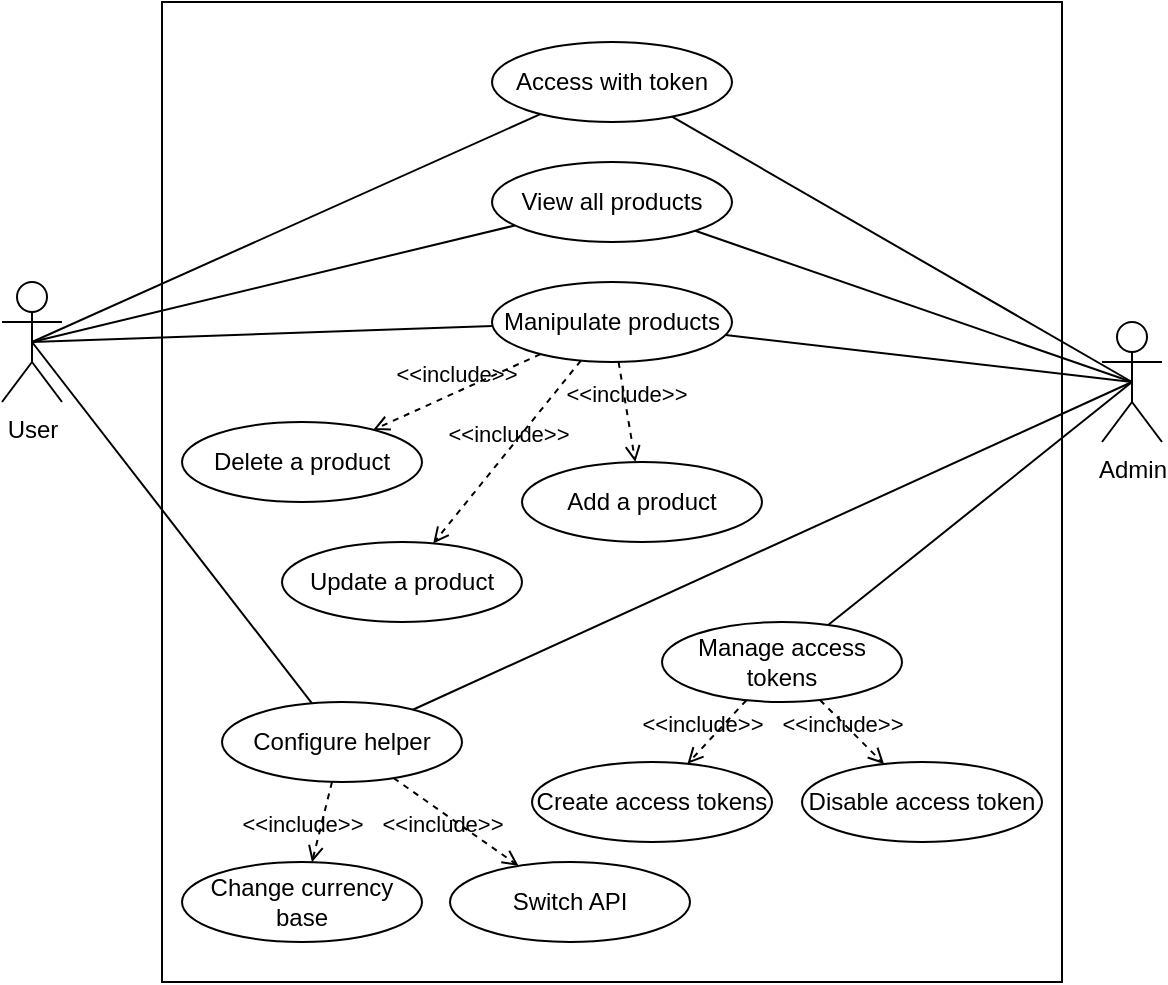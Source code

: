 <mxfile>
    <diagram id="Od63W_pdOBnkHrB-RWtR" name="Page-1">
        <mxGraphModel dx="618" dy="534" grid="1" gridSize="10" guides="1" tooltips="1" connect="1" arrows="1" fold="1" page="1" pageScale="1" pageWidth="827" pageHeight="1169" math="0" shadow="0">
            <root>
                <mxCell id="0"/>
                <mxCell id="1" parent="0"/>
                <mxCell id="4incZXHbuYqxuVHDM3kM-20" value="" style="rounded=0;whiteSpace=wrap;html=1;" parent="1" vertex="1">
                    <mxGeometry x="210" y="160" width="450" height="490" as="geometry"/>
                </mxCell>
                <mxCell id="4incZXHbuYqxuVHDM3kM-23" style="edgeStyle=none;rounded=0;orthogonalLoop=1;jettySize=auto;html=1;exitX=0.5;exitY=0.5;exitDx=0;exitDy=0;exitPerimeter=0;endArrow=none;endFill=0;" parent="1" source="4incZXHbuYqxuVHDM3kM-18" target="4incZXHbuYqxuVHDM3kM-22" edge="1">
                    <mxGeometry relative="1" as="geometry"/>
                </mxCell>
                <mxCell id="4incZXHbuYqxuVHDM3kM-43" style="edgeStyle=none;rounded=0;orthogonalLoop=1;jettySize=auto;html=1;exitX=0.5;exitY=0.5;exitDx=0;exitDy=0;exitPerimeter=0;endArrow=none;endFill=0;" parent="1" source="4incZXHbuYqxuVHDM3kM-18" target="4incZXHbuYqxuVHDM3kM-25" edge="1">
                    <mxGeometry relative="1" as="geometry"/>
                </mxCell>
                <mxCell id="4incZXHbuYqxuVHDM3kM-49" style="edgeStyle=none;rounded=0;orthogonalLoop=1;jettySize=auto;html=1;exitX=0.5;exitY=0.5;exitDx=0;exitDy=0;exitPerimeter=0;endArrow=none;endFill=0;" parent="1" source="4incZXHbuYqxuVHDM3kM-18" target="4incZXHbuYqxuVHDM3kM-48" edge="1">
                    <mxGeometry relative="1" as="geometry"/>
                </mxCell>
                <mxCell id="4incZXHbuYqxuVHDM3kM-52" style="edgeStyle=none;rounded=0;orthogonalLoop=1;jettySize=auto;html=1;exitX=0.5;exitY=0.5;exitDx=0;exitDy=0;exitPerimeter=0;endArrow=none;endFill=0;" parent="1" source="4incZXHbuYqxuVHDM3kM-18" target="4incZXHbuYqxuVHDM3kM-29" edge="1">
                    <mxGeometry relative="1" as="geometry"/>
                </mxCell>
                <mxCell id="4incZXHbuYqxuVHDM3kM-18" value="User" style="shape=umlActor;verticalLabelPosition=bottom;verticalAlign=top;html=1;outlineConnect=0;" parent="1" vertex="1">
                    <mxGeometry x="130" y="300" width="30" height="60" as="geometry"/>
                </mxCell>
                <mxCell id="4incZXHbuYqxuVHDM3kM-24" style="edgeStyle=none;rounded=0;orthogonalLoop=1;jettySize=auto;html=1;exitX=0.5;exitY=0.5;exitDx=0;exitDy=0;exitPerimeter=0;endArrow=none;endFill=0;" parent="1" source="4incZXHbuYqxuVHDM3kM-21" target="4incZXHbuYqxuVHDM3kM-22" edge="1">
                    <mxGeometry relative="1" as="geometry"/>
                </mxCell>
                <mxCell id="4incZXHbuYqxuVHDM3kM-32" style="edgeStyle=none;rounded=0;orthogonalLoop=1;jettySize=auto;html=1;exitX=0.5;exitY=0.5;exitDx=0;exitDy=0;exitPerimeter=0;endArrow=none;endFill=0;" parent="1" source="4incZXHbuYqxuVHDM3kM-21" target="4incZXHbuYqxuVHDM3kM-25" edge="1">
                    <mxGeometry relative="1" as="geometry"/>
                </mxCell>
                <mxCell id="4incZXHbuYqxuVHDM3kM-38" style="edgeStyle=none;rounded=0;orthogonalLoop=1;jettySize=auto;html=1;exitX=0.5;exitY=0.5;exitDx=0;exitDy=0;exitPerimeter=0;endArrow=none;endFill=0;" parent="1" source="4incZXHbuYqxuVHDM3kM-21" target="4incZXHbuYqxuVHDM3kM-30" edge="1">
                    <mxGeometry relative="1" as="geometry"/>
                </mxCell>
                <mxCell id="4incZXHbuYqxuVHDM3kM-50" style="edgeStyle=none;rounded=0;orthogonalLoop=1;jettySize=auto;html=1;exitX=0.5;exitY=0.5;exitDx=0;exitDy=0;exitPerimeter=0;endArrow=none;endFill=0;" parent="1" source="4incZXHbuYqxuVHDM3kM-21" target="4incZXHbuYqxuVHDM3kM-48" edge="1">
                    <mxGeometry relative="1" as="geometry"/>
                </mxCell>
                <mxCell id="4incZXHbuYqxuVHDM3kM-51" style="edgeStyle=none;rounded=0;orthogonalLoop=1;jettySize=auto;html=1;exitX=0.5;exitY=0.5;exitDx=0;exitDy=0;exitPerimeter=0;endArrow=none;endFill=0;" parent="1" source="4incZXHbuYqxuVHDM3kM-21" target="4incZXHbuYqxuVHDM3kM-29" edge="1">
                    <mxGeometry relative="1" as="geometry"/>
                </mxCell>
                <mxCell id="4incZXHbuYqxuVHDM3kM-21" value="Admin" style="shape=umlActor;verticalLabelPosition=bottom;verticalAlign=top;html=1;outlineConnect=0;" parent="1" vertex="1">
                    <mxGeometry x="680" y="320" width="30" height="60" as="geometry"/>
                </mxCell>
                <mxCell id="4incZXHbuYqxuVHDM3kM-22" value="Access with token" style="ellipse;whiteSpace=wrap;html=1;" parent="1" vertex="1">
                    <mxGeometry x="375" y="180" width="120" height="40" as="geometry"/>
                </mxCell>
                <mxCell id="4incZXHbuYqxuVHDM3kM-25" value="View all products" style="ellipse;whiteSpace=wrap;html=1;" parent="1" vertex="1">
                    <mxGeometry x="375" y="240" width="120" height="40" as="geometry"/>
                </mxCell>
                <mxCell id="4incZXHbuYqxuVHDM3kM-26" value="Add a product" style="ellipse;whiteSpace=wrap;html=1;" parent="1" vertex="1">
                    <mxGeometry x="390" y="390" width="120" height="40" as="geometry"/>
                </mxCell>
                <mxCell id="4incZXHbuYqxuVHDM3kM-27" value="Update a product" style="ellipse;whiteSpace=wrap;html=1;" parent="1" vertex="1">
                    <mxGeometry x="270" y="430" width="120" height="40" as="geometry"/>
                </mxCell>
                <mxCell id="4incZXHbuYqxuVHDM3kM-28" value="Delete a product" style="ellipse;whiteSpace=wrap;html=1;" parent="1" vertex="1">
                    <mxGeometry x="220" y="370" width="120" height="40" as="geometry"/>
                </mxCell>
                <mxCell id="4incZXHbuYqxuVHDM3kM-29" value="Configure helper" style="ellipse;whiteSpace=wrap;html=1;" parent="1" vertex="1">
                    <mxGeometry x="240" y="510" width="120" height="40" as="geometry"/>
                </mxCell>
                <mxCell id="4incZXHbuYqxuVHDM3kM-30" value="Manage access tokens" style="ellipse;whiteSpace=wrap;html=1;" parent="1" vertex="1">
                    <mxGeometry x="460" y="470" width="120" height="40" as="geometry"/>
                </mxCell>
                <mxCell id="4incZXHbuYqxuVHDM3kM-48" value="Manipulate products" style="ellipse;whiteSpace=wrap;html=1;" parent="1" vertex="1">
                    <mxGeometry x="375" y="300" width="120" height="40" as="geometry"/>
                </mxCell>
                <mxCell id="4incZXHbuYqxuVHDM3kM-53" value="&amp;lt;&amp;lt;include&amp;gt;&amp;gt;" style="edgeStyle=none;html=1;endArrow=open;verticalAlign=bottom;dashed=1;labelBackgroundColor=none;rounded=0;" parent="1" source="4incZXHbuYqxuVHDM3kM-48" target="4incZXHbuYqxuVHDM3kM-26" edge="1">
                    <mxGeometry width="160" relative="1" as="geometry">
                        <mxPoint x="290" y="350" as="sourcePoint"/>
                        <mxPoint x="450" y="350" as="targetPoint"/>
                    </mxGeometry>
                </mxCell>
                <mxCell id="4incZXHbuYqxuVHDM3kM-54" value="&amp;lt;&amp;lt;include&amp;gt;&amp;gt;" style="edgeStyle=none;html=1;endArrow=open;verticalAlign=bottom;dashed=1;labelBackgroundColor=none;rounded=0;" parent="1" source="4incZXHbuYqxuVHDM3kM-48" target="4incZXHbuYqxuVHDM3kM-27" edge="1">
                    <mxGeometry width="160" relative="1" as="geometry">
                        <mxPoint x="388.552" y="325.325" as="sourcePoint"/>
                        <mxPoint x="511.589" y="374.636" as="targetPoint"/>
                    </mxGeometry>
                </mxCell>
                <mxCell id="4incZXHbuYqxuVHDM3kM-55" value="&amp;lt;&amp;lt;include&amp;gt;&amp;gt;" style="edgeStyle=none;html=1;endArrow=open;verticalAlign=bottom;dashed=1;labelBackgroundColor=none;rounded=0;" parent="1" source="4incZXHbuYqxuVHDM3kM-48" target="4incZXHbuYqxuVHDM3kM-28" edge="1">
                    <mxGeometry width="160" relative="1" as="geometry">
                        <mxPoint x="398.552" y="335.325" as="sourcePoint"/>
                        <mxPoint x="521.589" y="384.636" as="targetPoint"/>
                    </mxGeometry>
                </mxCell>
                <mxCell id="2" value="Create access tokens" style="ellipse;whiteSpace=wrap;html=1;" parent="1" vertex="1">
                    <mxGeometry x="395" y="540" width="120" height="40" as="geometry"/>
                </mxCell>
                <mxCell id="3" value="Disable access token" style="ellipse;whiteSpace=wrap;html=1;" parent="1" vertex="1">
                    <mxGeometry x="530" y="540" width="120" height="40" as="geometry"/>
                </mxCell>
                <mxCell id="4" value="&amp;lt;&amp;lt;include&amp;gt;&amp;gt;" style="edgeStyle=none;html=1;endArrow=open;verticalAlign=bottom;dashed=1;labelBackgroundColor=none;rounded=0;" parent="1" source="4incZXHbuYqxuVHDM3kM-30" target="2" edge="1">
                    <mxGeometry x="0.402" y="-2" width="160" relative="1" as="geometry">
                        <mxPoint x="350" y="350" as="sourcePoint"/>
                        <mxPoint x="350" y="450" as="targetPoint"/>
                        <mxPoint as="offset"/>
                    </mxGeometry>
                </mxCell>
                <mxCell id="5" value="&amp;lt;&amp;lt;include&amp;gt;&amp;gt;" style="edgeStyle=none;html=1;endArrow=open;verticalAlign=bottom;dashed=1;labelBackgroundColor=none;rounded=0;" parent="1" source="4incZXHbuYqxuVHDM3kM-30" target="3" edge="1">
                    <mxGeometry y="-7" width="160" relative="1" as="geometry">
                        <mxPoint x="360" y="360" as="sourcePoint"/>
                        <mxPoint x="360" y="460" as="targetPoint"/>
                        <mxPoint as="offset"/>
                    </mxGeometry>
                </mxCell>
                <mxCell id="6" value="Change currency base" style="ellipse;whiteSpace=wrap;html=1;" parent="1" vertex="1">
                    <mxGeometry x="220" y="590" width="120" height="40" as="geometry"/>
                </mxCell>
                <mxCell id="7" value="Switch API" style="ellipse;whiteSpace=wrap;html=1;" parent="1" vertex="1">
                    <mxGeometry x="354" y="590" width="120" height="40" as="geometry"/>
                </mxCell>
                <mxCell id="8" value="&amp;lt;&amp;lt;include&amp;gt;&amp;gt;" style="edgeStyle=none;html=1;endArrow=open;verticalAlign=bottom;dashed=1;labelBackgroundColor=none;rounded=0;" parent="1" source="4incZXHbuYqxuVHDM3kM-29" target="6" edge="1">
                    <mxGeometry x="0.586" y="-7" width="160" relative="1" as="geometry">
                        <mxPoint x="350" y="350" as="sourcePoint"/>
                        <mxPoint x="350" y="450" as="targetPoint"/>
                        <mxPoint as="offset"/>
                    </mxGeometry>
                </mxCell>
                <mxCell id="9" value="&amp;lt;&amp;lt;include&amp;gt;&amp;gt;" style="edgeStyle=none;html=1;endArrow=open;verticalAlign=bottom;dashed=1;labelBackgroundColor=none;rounded=0;" parent="1" source="4incZXHbuYqxuVHDM3kM-29" target="7" edge="1">
                    <mxGeometry x="-0.001" y="-12" width="160" relative="1" as="geometry">
                        <mxPoint x="360" y="360" as="sourcePoint"/>
                        <mxPoint x="360" y="460" as="targetPoint"/>
                        <mxPoint as="offset"/>
                    </mxGeometry>
                </mxCell>
            </root>
        </mxGraphModel>
    </diagram>
</mxfile>
